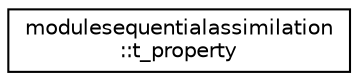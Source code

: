 digraph "Graphical Class Hierarchy"
{
 // LATEX_PDF_SIZE
  edge [fontname="Helvetica",fontsize="10",labelfontname="Helvetica",labelfontsize="10"];
  node [fontname="Helvetica",fontsize="10",shape=record];
  rankdir="LR";
  Node0 [label="modulesequentialassimilation\l::t_property",height=0.2,width=0.4,color="black", fillcolor="white", style="filled",URL="$structmodulesequentialassimilation_1_1t__property.html",tooltip=" "];
}
